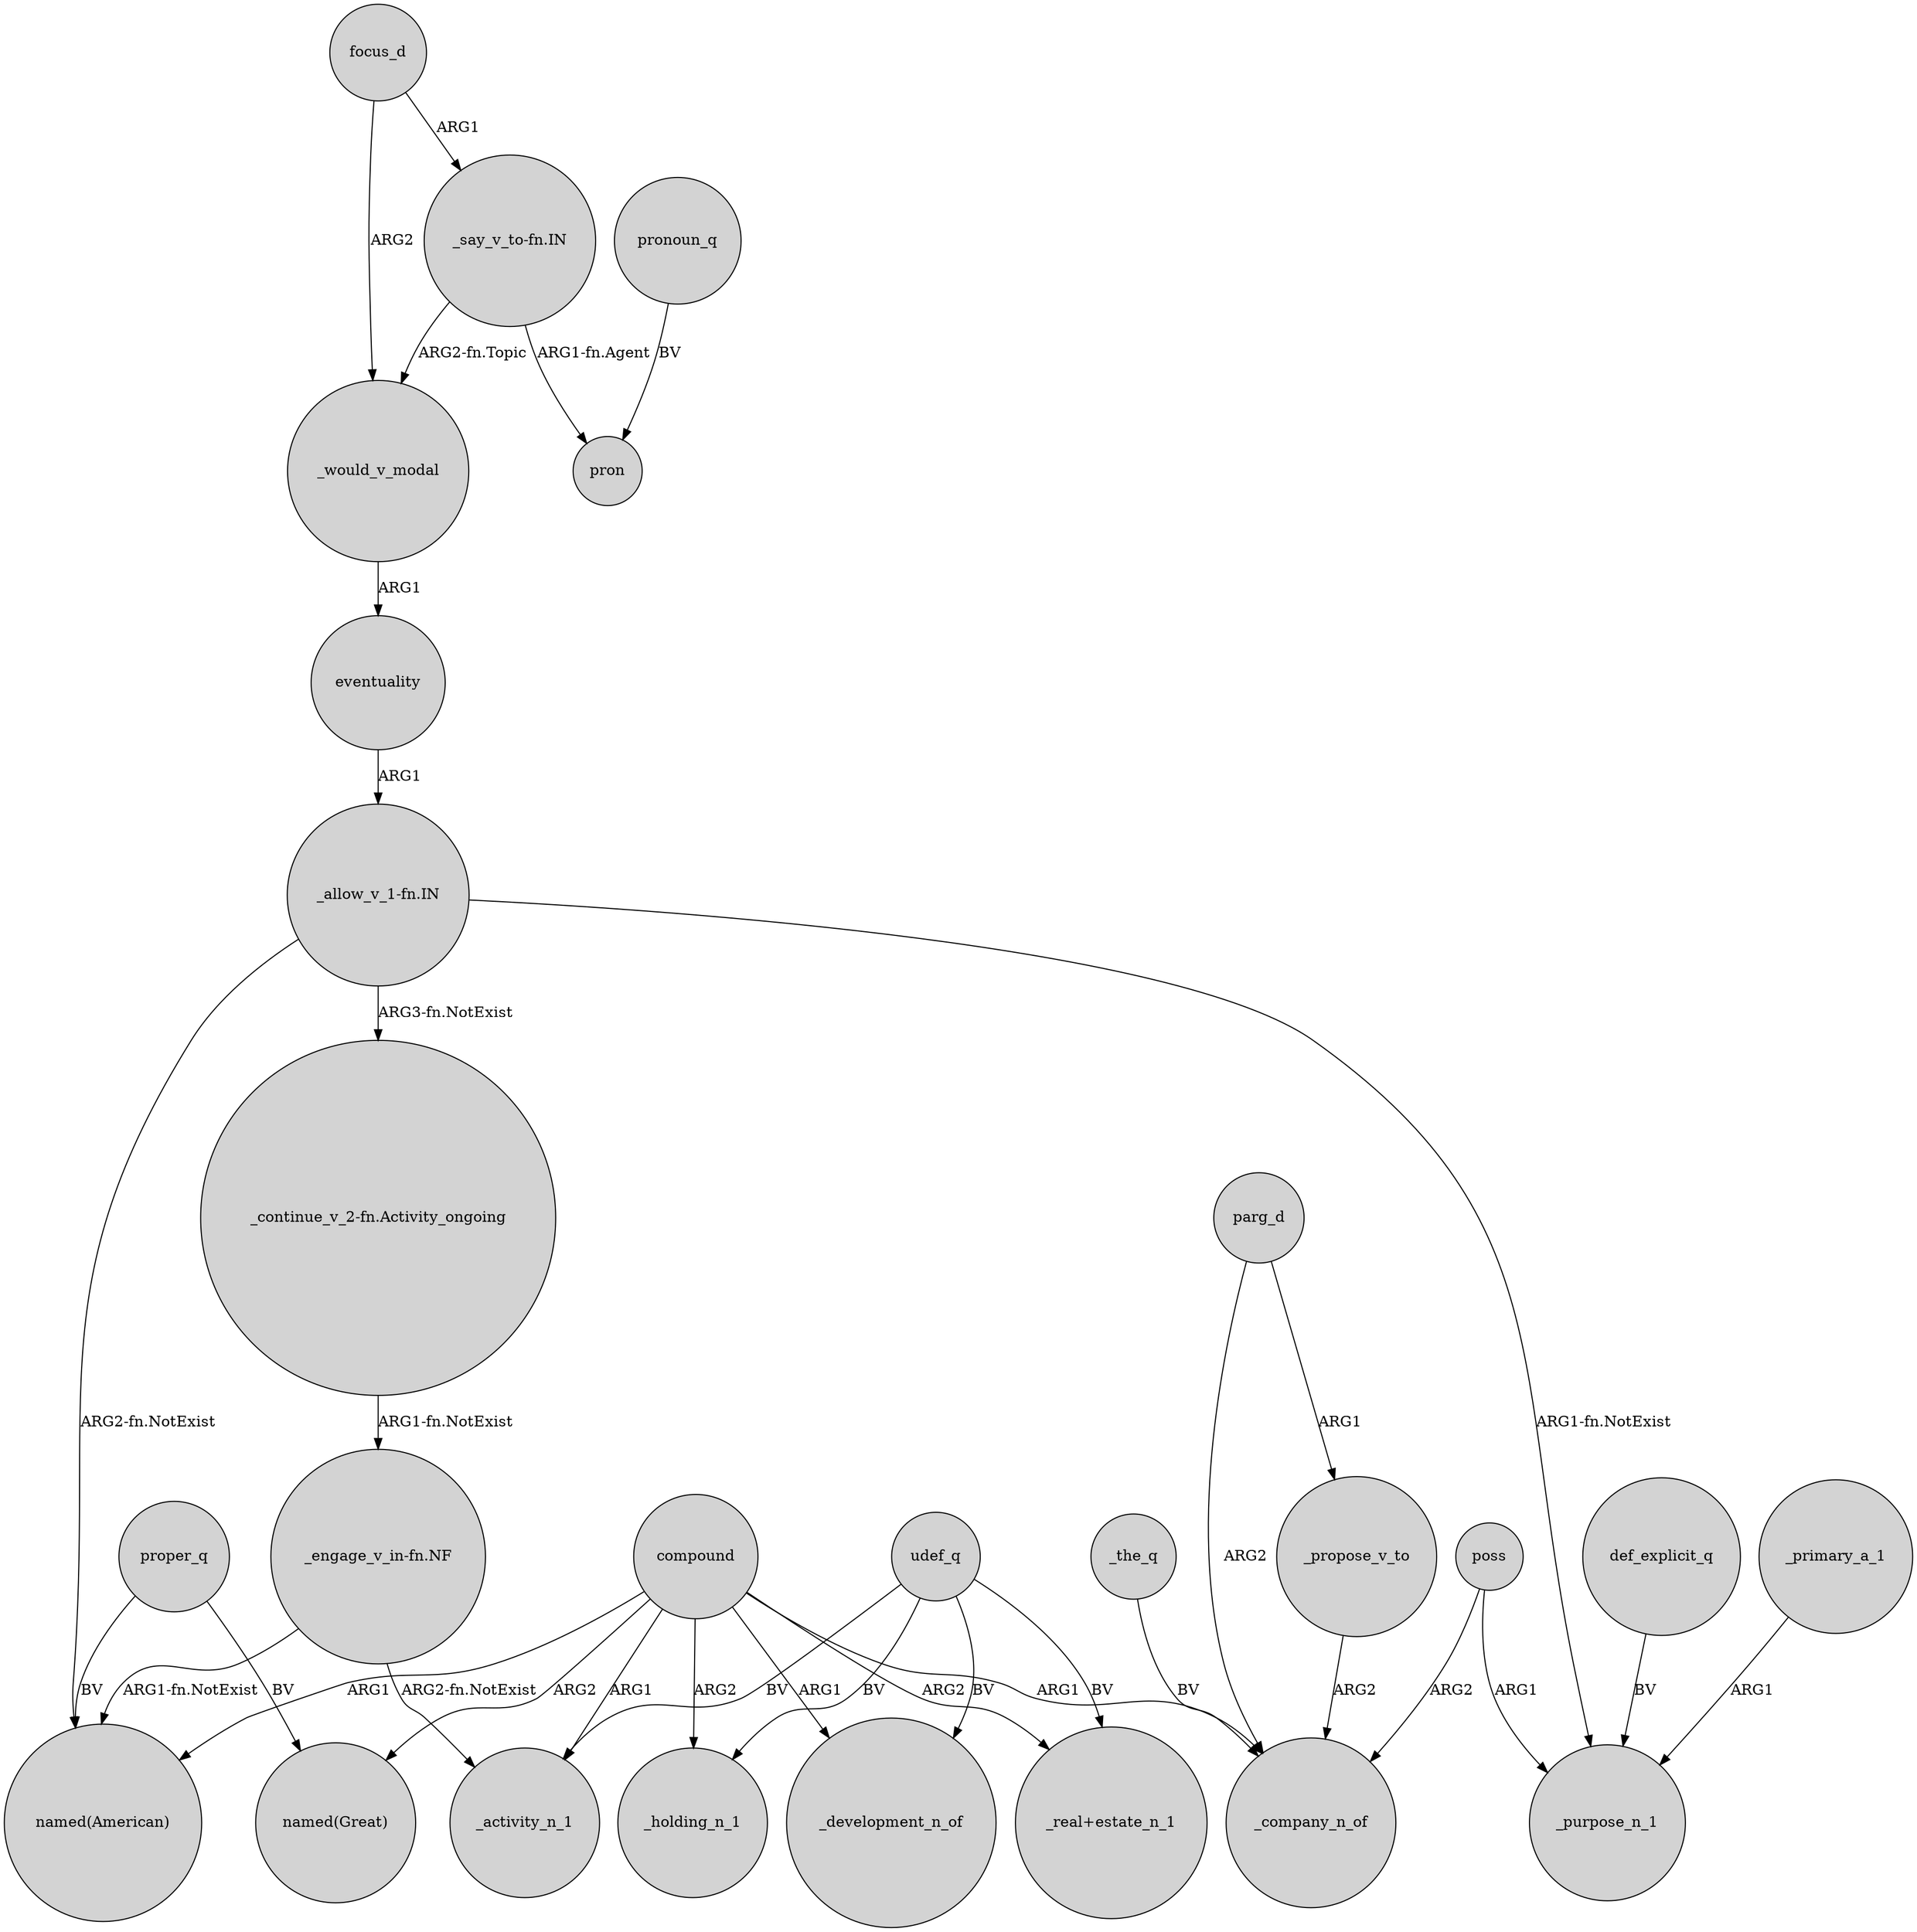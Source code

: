 digraph {
	node [shape=circle style=filled]
	"_say_v_to-fn.IN" -> _would_v_modal [label="ARG2-fn.Topic"]
	parg_d -> _propose_v_to [label=ARG1]
	focus_d -> _would_v_modal [label=ARG2]
	"_allow_v_1-fn.IN" -> "_continue_v_2-fn.Activity_ongoing" [label="ARG3-fn.NotExist"]
	"_engage_v_in-fn.NF" -> "named(American)" [label="ARG1-fn.NotExist"]
	udef_q -> _activity_n_1 [label=BV]
	proper_q -> "named(American)" [label=BV]
	compound -> "named(American)" [label=ARG1]
	def_explicit_q -> _purpose_n_1 [label=BV]
	compound -> _holding_n_1 [label=ARG2]
	compound -> _development_n_of [label=ARG1]
	compound -> "named(Great)" [label=ARG2]
	"_engage_v_in-fn.NF" -> _activity_n_1 [label="ARG2-fn.NotExist"]
	poss -> _purpose_n_1 [label=ARG1]
	_the_q -> _company_n_of [label=BV]
	compound -> "_real+estate_n_1" [label=ARG2]
	"_allow_v_1-fn.IN" -> _purpose_n_1 [label="ARG1-fn.NotExist"]
	compound -> _company_n_of [label=ARG1]
	pronoun_q -> pron [label=BV]
	"_allow_v_1-fn.IN" -> "named(American)" [label="ARG2-fn.NotExist"]
	proper_q -> "named(Great)" [label=BV]
	compound -> _activity_n_1 [label=ARG1]
	parg_d -> _company_n_of [label=ARG2]
	udef_q -> "_real+estate_n_1" [label=BV]
	udef_q -> _development_n_of [label=BV]
	"_say_v_to-fn.IN" -> pron [label="ARG1-fn.Agent"]
	"_continue_v_2-fn.Activity_ongoing" -> "_engage_v_in-fn.NF" [label="ARG1-fn.NotExist"]
	poss -> _company_n_of [label=ARG2]
	_primary_a_1 -> _purpose_n_1 [label=ARG1]
	udef_q -> _holding_n_1 [label=BV]
	eventuality -> "_allow_v_1-fn.IN" [label=ARG1]
	_propose_v_to -> _company_n_of [label=ARG2]
	_would_v_modal -> eventuality [label=ARG1]
	focus_d -> "_say_v_to-fn.IN" [label=ARG1]
}
